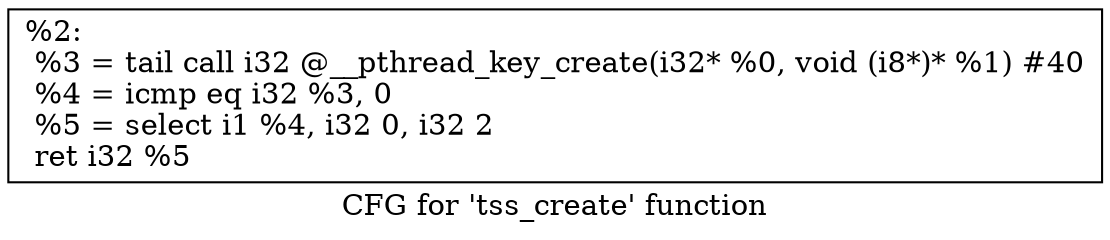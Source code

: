 digraph "CFG for 'tss_create' function" {
	label="CFG for 'tss_create' function";

	Node0x1a8cb10 [shape=record,label="{%2:\l  %3 = tail call i32 @__pthread_key_create(i32* %0, void (i8*)* %1) #40\l  %4 = icmp eq i32 %3, 0\l  %5 = select i1 %4, i32 0, i32 2\l  ret i32 %5\l}"];
}
